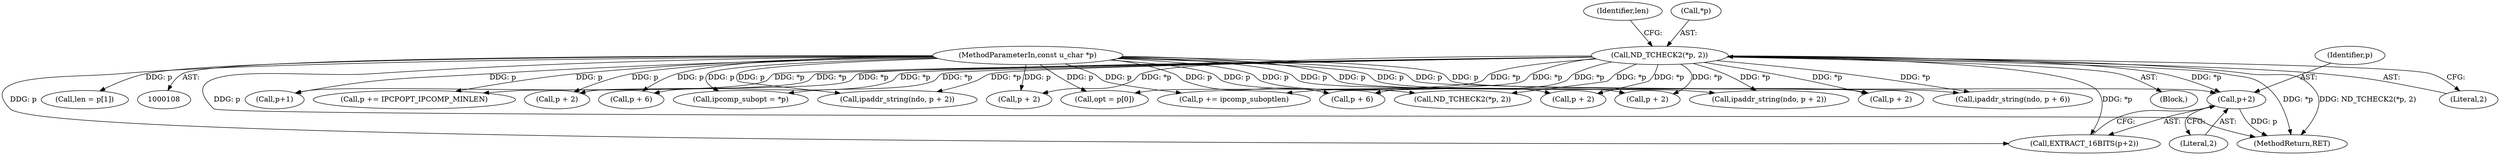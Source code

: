digraph "0_tcpdump_7029d15f148ef24bb7c6668bc640f5470d085e5a_1@pointer" {
"1000237" [label="(Call,p+2)"];
"1000110" [label="(MethodParameterIn,const u_char *p)"];
"1000125" [label="(Call,ND_TCHECK2(*p, 2))"];
"1000130" [label="(Identifier,len)"];
"1000339" [label="(Call,p += ipcomp_suboptlen)"];
"1000300" [label="(Call,ND_TCHECK2(*p, 2))"];
"1000311" [label="(Call,p+1)"];
"1000286" [label="(Call,p += IPCPOPT_IPCOMP_MINLEN)"];
"1000376" [label="(Call,p + 2)"];
"1000212" [label="(Call,p + 6)"];
"1000423" [label="(MethodReturn,RET)"];
"1000237" [label="(Call,p+2)"];
"1000236" [label="(Call,EXTRACT_16BITS(p+2))"];
"1000304" [label="(Call,ipcomp_subopt = *p)"];
"1000374" [label="(Call,ipaddr_string(ndo, p + 2))"];
"1000230" [label="(Call,p + 2)"];
"1000126" [label="(Call,*p)"];
"1000134" [label="(Call,opt = p[0])"];
"1000125" [label="(Call,ND_TCHECK2(*p, 2))"];
"1000195" [label="(Call,p + 6)"];
"1000128" [label="(Literal,2)"];
"1000112" [label="(Block,)"];
"1000238" [label="(Identifier,p)"];
"1000365" [label="(Call,p + 2)"];
"1000207" [label="(Call,p + 2)"];
"1000239" [label="(Literal,2)"];
"1000110" [label="(MethodParameterIn,const u_char *p)"];
"1000205" [label="(Call,ipaddr_string(ndo, p + 2))"];
"1000272" [label="(Call,p + 2)"];
"1000129" [label="(Call,len = p[1])"];
"1000210" [label="(Call,ipaddr_string(ndo, p + 6))"];
"1000237" -> "1000236"  [label="AST: "];
"1000237" -> "1000239"  [label="CFG: "];
"1000238" -> "1000237"  [label="AST: "];
"1000239" -> "1000237"  [label="AST: "];
"1000236" -> "1000237"  [label="CFG: "];
"1000237" -> "1000423"  [label="DDG: p"];
"1000110" -> "1000237"  [label="DDG: p"];
"1000125" -> "1000237"  [label="DDG: *p"];
"1000110" -> "1000108"  [label="AST: "];
"1000110" -> "1000423"  [label="DDG: p"];
"1000110" -> "1000129"  [label="DDG: p"];
"1000110" -> "1000134"  [label="DDG: p"];
"1000110" -> "1000195"  [label="DDG: p"];
"1000110" -> "1000205"  [label="DDG: p"];
"1000110" -> "1000207"  [label="DDG: p"];
"1000110" -> "1000210"  [label="DDG: p"];
"1000110" -> "1000212"  [label="DDG: p"];
"1000110" -> "1000230"  [label="DDG: p"];
"1000110" -> "1000236"  [label="DDG: p"];
"1000110" -> "1000272"  [label="DDG: p"];
"1000110" -> "1000286"  [label="DDG: p"];
"1000110" -> "1000300"  [label="DDG: p"];
"1000110" -> "1000304"  [label="DDG: p"];
"1000110" -> "1000311"  [label="DDG: p"];
"1000110" -> "1000339"  [label="DDG: p"];
"1000110" -> "1000365"  [label="DDG: p"];
"1000110" -> "1000374"  [label="DDG: p"];
"1000110" -> "1000376"  [label="DDG: p"];
"1000125" -> "1000112"  [label="AST: "];
"1000125" -> "1000128"  [label="CFG: "];
"1000126" -> "1000125"  [label="AST: "];
"1000128" -> "1000125"  [label="AST: "];
"1000130" -> "1000125"  [label="CFG: "];
"1000125" -> "1000423"  [label="DDG: *p"];
"1000125" -> "1000423"  [label="DDG: ND_TCHECK2(*p, 2)"];
"1000125" -> "1000134"  [label="DDG: *p"];
"1000125" -> "1000195"  [label="DDG: *p"];
"1000125" -> "1000205"  [label="DDG: *p"];
"1000125" -> "1000207"  [label="DDG: *p"];
"1000125" -> "1000210"  [label="DDG: *p"];
"1000125" -> "1000212"  [label="DDG: *p"];
"1000125" -> "1000230"  [label="DDG: *p"];
"1000125" -> "1000236"  [label="DDG: *p"];
"1000125" -> "1000272"  [label="DDG: *p"];
"1000125" -> "1000286"  [label="DDG: *p"];
"1000125" -> "1000300"  [label="DDG: *p"];
"1000125" -> "1000304"  [label="DDG: *p"];
"1000125" -> "1000311"  [label="DDG: *p"];
"1000125" -> "1000339"  [label="DDG: *p"];
"1000125" -> "1000365"  [label="DDG: *p"];
"1000125" -> "1000374"  [label="DDG: *p"];
"1000125" -> "1000376"  [label="DDG: *p"];
}
